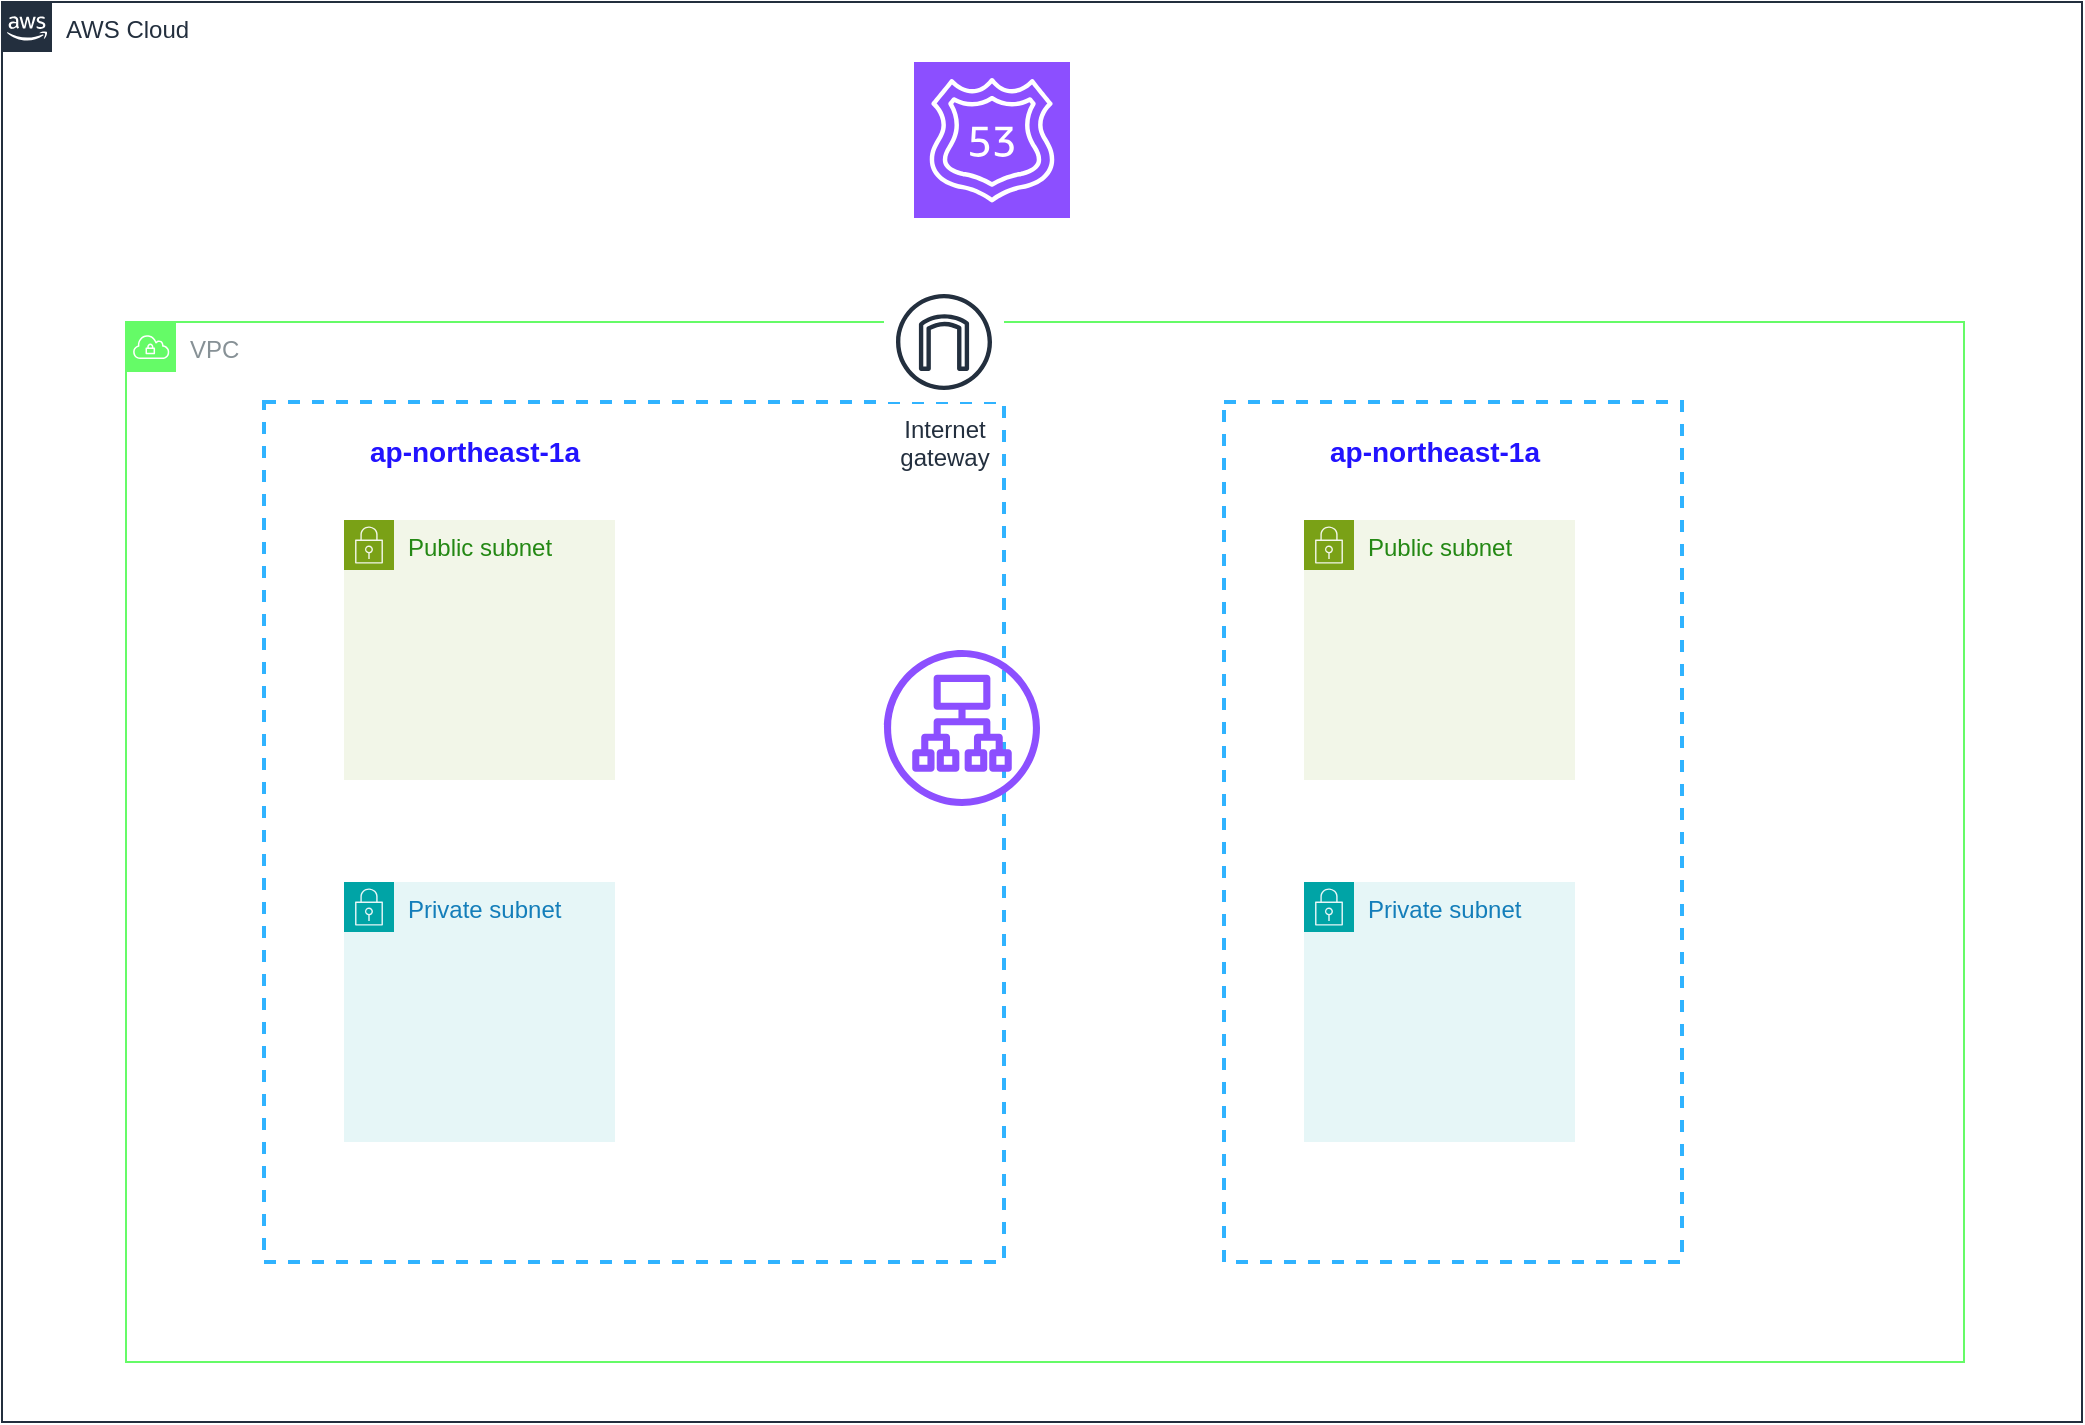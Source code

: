 <mxfile version="24.4.11" type="github">
  <diagram id="Ht1M8jgEwFfnCIfOTk4-" name="Page-1">
    <mxGraphModel dx="1674" dy="780" grid="1" gridSize="10" guides="1" tooltips="1" connect="1" arrows="1" fold="1" page="1" pageScale="1" pageWidth="1169" pageHeight="827" math="0" shadow="0">
      <root>
        <mxCell id="0" />
        <mxCell id="1" parent="0" />
        <mxCell id="UEzPUAAOIrF-is8g5C7q-74" value="AWS Cloud" style="points=[[0,0],[0.25,0],[0.5,0],[0.75,0],[1,0],[1,0.25],[1,0.5],[1,0.75],[1,1],[0.75,1],[0.5,1],[0.25,1],[0,1],[0,0.75],[0,0.5],[0,0.25]];outlineConnect=0;gradientColor=none;html=1;whiteSpace=wrap;fontSize=12;fontStyle=0;shape=mxgraph.aws4.group;grIcon=mxgraph.aws4.group_aws_cloud_alt;strokeColor=#232F3E;fillColor=none;verticalAlign=top;align=left;spacingLeft=30;fontColor=#232F3E;dashed=0;labelBackgroundColor=#ffffff;container=1;pointerEvents=0;collapsible=0;recursiveResize=0;" parent="1" vertex="1">
          <mxGeometry x="129" y="90" width="1040" height="710" as="geometry" />
        </mxCell>
        <mxCell id="B8dhtAWKyEaFYcLBXjtr-6" value="" style="rounded=0;whiteSpace=wrap;html=1;labelBackgroundColor=none;dashed=1;container=1;pointerEvents=0;collapsible=0;recursiveResize=0;fillColor=none;strokeColor=#30B3FF;strokeWidth=2;shadow=0;fontStyle=1" parent="UEzPUAAOIrF-is8g5C7q-74" vertex="1">
          <mxGeometry x="131" y="200" width="370" height="430" as="geometry" />
        </mxCell>
        <mxCell id="B8dhtAWKyEaFYcLBXjtr-3" value="VPC" style="sketch=0;outlineConnect=0;gradientColor=none;html=1;whiteSpace=wrap;fontSize=12;fontStyle=0;shape=mxgraph.aws4.group;grIcon=mxgraph.aws4.group_vpc;strokeColor=#65fb67;fillColor=none;verticalAlign=top;align=left;spacingLeft=30;fontColor=#879196;dashed=0;" parent="B8dhtAWKyEaFYcLBXjtr-6" vertex="1">
          <mxGeometry x="-69" y="-40" width="919" height="520" as="geometry" />
        </mxCell>
        <mxCell id="B8dhtAWKyEaFYcLBXjtr-7" value="Public subnet" style="points=[[0,0],[0.25,0],[0.5,0],[0.75,0],[1,0],[1,0.25],[1,0.5],[1,0.75],[1,1],[0.75,1],[0.5,1],[0.25,1],[0,1],[0,0.75],[0,0.5],[0,0.25]];outlineConnect=0;gradientColor=none;html=1;whiteSpace=wrap;fontSize=12;fontStyle=0;container=1;pointerEvents=0;collapsible=0;recursiveResize=0;shape=mxgraph.aws4.group;grIcon=mxgraph.aws4.group_security_group;grStroke=0;strokeColor=#7AA116;fillColor=#F2F6E8;verticalAlign=top;align=left;spacingLeft=30;fontColor=#248814;dashed=0;" parent="B8dhtAWKyEaFYcLBXjtr-6" vertex="1">
          <mxGeometry x="40" y="59" width="135.5" height="130" as="geometry" />
        </mxCell>
        <mxCell id="B8dhtAWKyEaFYcLBXjtr-10" value="&lt;font size=&quot;1&quot; style=&quot;&quot; color=&quot;#2212ff&quot;&gt;&lt;b style=&quot;font-size: 14px;&quot;&gt;ap-northeast-1a&lt;/b&gt;&lt;/font&gt;" style="text;html=1;align=center;verticalAlign=middle;resizable=0;points=[];autosize=1;strokeColor=none;fillColor=none;" parent="B8dhtAWKyEaFYcLBXjtr-6" vertex="1">
          <mxGeometry x="40" y="10" width="130" height="30" as="geometry" />
        </mxCell>
        <mxCell id="B8dhtAWKyEaFYcLBXjtr-11" value="Private subnet" style="points=[[0,0],[0.25,0],[0.5,0],[0.75,0],[1,0],[1,0.25],[1,0.5],[1,0.75],[1,1],[0.75,1],[0.5,1],[0.25,1],[0,1],[0,0.75],[0,0.5],[0,0.25]];outlineConnect=0;gradientColor=none;html=1;whiteSpace=wrap;fontSize=12;fontStyle=0;container=1;pointerEvents=0;collapsible=0;recursiveResize=0;shape=mxgraph.aws4.group;grIcon=mxgraph.aws4.group_security_group;grStroke=0;strokeColor=#00A4A6;fillColor=#E6F6F7;verticalAlign=top;align=left;spacingLeft=30;fontColor=#147EBA;dashed=0;" parent="B8dhtAWKyEaFYcLBXjtr-6" vertex="1">
          <mxGeometry x="40" y="240" width="135.5" height="130" as="geometry" />
        </mxCell>
        <mxCell id="t2vTF-Tw1sM12CkkfAh9-1" value="" style="sketch=0;outlineConnect=0;fontColor=#232F3E;gradientColor=none;fillColor=#8C4FFF;strokeColor=none;dashed=0;verticalLabelPosition=bottom;verticalAlign=top;align=center;html=1;fontSize=12;fontStyle=0;aspect=fixed;pointerEvents=1;shape=mxgraph.aws4.application_load_balancer;movable=1;resizable=1;rotatable=1;deletable=1;editable=1;locked=0;connectable=1;" parent="B8dhtAWKyEaFYcLBXjtr-6" vertex="1">
          <mxGeometry x="310" y="124" width="78" height="78" as="geometry" />
        </mxCell>
        <mxCell id="B8dhtAWKyEaFYcLBXjtr-12" value="Internet&#xa;gateway" style="sketch=0;outlineConnect=0;fontColor=#232F3E;gradientColor=none;strokeColor=#232F3E;fillColor=#ffffff;dashed=0;verticalLabelPosition=bottom;verticalAlign=top;align=center;html=1;fontSize=12;fontStyle=0;aspect=fixed;shape=mxgraph.aws4.resourceIcon;resIcon=mxgraph.aws4.internet_gateway;" parent="B8dhtAWKyEaFYcLBXjtr-6" vertex="1">
          <mxGeometry x="310" y="-60" width="60" height="60" as="geometry" />
        </mxCell>
        <mxCell id="ez7rtUc7u6XMyDAmfCM0-2" value="" style="sketch=0;points=[[0,0,0],[0.25,0,0],[0.5,0,0],[0.75,0,0],[1,0,0],[0,1,0],[0.25,1,0],[0.5,1,0],[0.75,1,0],[1,1,0],[0,0.25,0],[0,0.5,0],[0,0.75,0],[1,0.25,0],[1,0.5,0],[1,0.75,0]];outlineConnect=0;fontColor=#232F3E;fillColor=#8C4FFF;strokeColor=#ffffff;dashed=0;verticalLabelPosition=bottom;verticalAlign=top;align=center;html=1;fontSize=12;fontStyle=0;aspect=fixed;shape=mxgraph.aws4.resourceIcon;resIcon=mxgraph.aws4.route_53;" parent="UEzPUAAOIrF-is8g5C7q-74" vertex="1">
          <mxGeometry x="456" y="30" width="78" height="78" as="geometry" />
        </mxCell>
        <mxCell id="jne9ebhIxS_SRLEHY-Ij-2" value="" style="rounded=0;whiteSpace=wrap;html=1;labelBackgroundColor=none;dashed=1;container=1;pointerEvents=0;collapsible=0;recursiveResize=0;fillColor=none;strokeColor=#30B3FF;strokeWidth=2;shadow=0;fontStyle=1" vertex="1" parent="UEzPUAAOIrF-is8g5C7q-74">
          <mxGeometry x="611" y="200" width="229" height="430" as="geometry" />
        </mxCell>
        <mxCell id="jne9ebhIxS_SRLEHY-Ij-4" value="Public subnet" style="points=[[0,0],[0.25,0],[0.5,0],[0.75,0],[1,0],[1,0.25],[1,0.5],[1,0.75],[1,1],[0.75,1],[0.5,1],[0.25,1],[0,1],[0,0.75],[0,0.5],[0,0.25]];outlineConnect=0;gradientColor=none;html=1;whiteSpace=wrap;fontSize=12;fontStyle=0;container=1;pointerEvents=0;collapsible=0;recursiveResize=0;shape=mxgraph.aws4.group;grIcon=mxgraph.aws4.group_security_group;grStroke=0;strokeColor=#7AA116;fillColor=#F2F6E8;verticalAlign=top;align=left;spacingLeft=30;fontColor=#248814;dashed=0;" vertex="1" parent="jne9ebhIxS_SRLEHY-Ij-2">
          <mxGeometry x="40" y="59" width="135.5" height="130" as="geometry" />
        </mxCell>
        <mxCell id="jne9ebhIxS_SRLEHY-Ij-5" value="&lt;font size=&quot;1&quot; style=&quot;&quot; color=&quot;#2212ff&quot;&gt;&lt;b style=&quot;font-size: 14px;&quot;&gt;ap-northeast-1a&lt;/b&gt;&lt;/font&gt;" style="text;html=1;align=center;verticalAlign=middle;resizable=0;points=[];autosize=1;strokeColor=none;fillColor=none;" vertex="1" parent="jne9ebhIxS_SRLEHY-Ij-2">
          <mxGeometry x="40" y="10" width="130" height="30" as="geometry" />
        </mxCell>
        <mxCell id="jne9ebhIxS_SRLEHY-Ij-6" value="Private subnet" style="points=[[0,0],[0.25,0],[0.5,0],[0.75,0],[1,0],[1,0.25],[1,0.5],[1,0.75],[1,1],[0.75,1],[0.5,1],[0.25,1],[0,1],[0,0.75],[0,0.5],[0,0.25]];outlineConnect=0;gradientColor=none;html=1;whiteSpace=wrap;fontSize=12;fontStyle=0;container=1;pointerEvents=0;collapsible=0;recursiveResize=0;shape=mxgraph.aws4.group;grIcon=mxgraph.aws4.group_security_group;grStroke=0;strokeColor=#00A4A6;fillColor=#E6F6F7;verticalAlign=top;align=left;spacingLeft=30;fontColor=#147EBA;dashed=0;" vertex="1" parent="jne9ebhIxS_SRLEHY-Ij-2">
          <mxGeometry x="40" y="240" width="135.5" height="130" as="geometry" />
        </mxCell>
      </root>
    </mxGraphModel>
  </diagram>
</mxfile>
